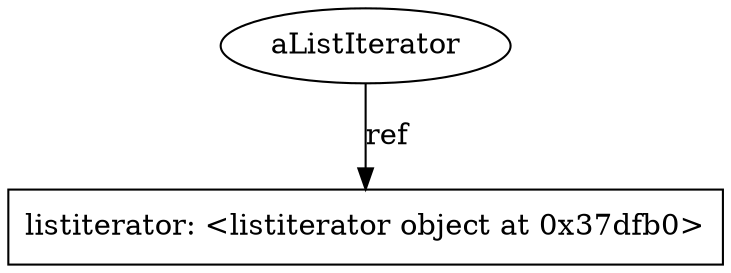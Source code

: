 digraph G {
    overlap=false;

    name3322648 [label="aListIterator", shape="ellipse"];
    listiterator3661744 [label="listiterator: <listiterator object at 0x37dfb0>", shape="box"];

    name3322648 -> listiterator3661744 [label="ref"];

}

